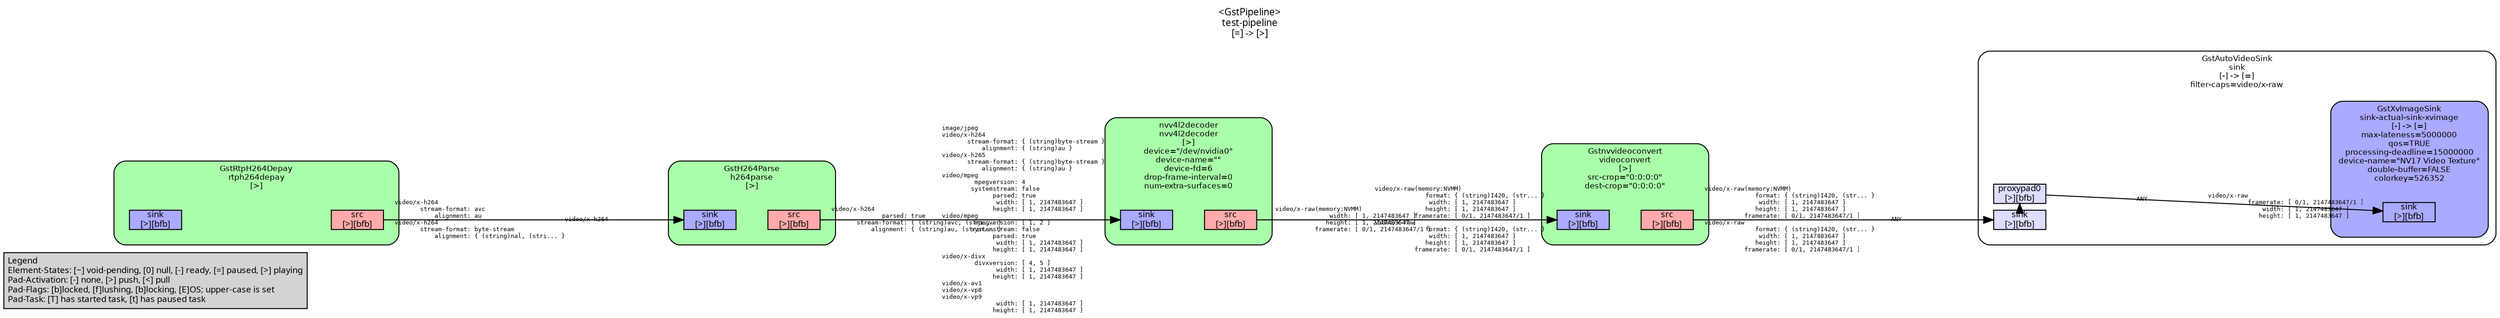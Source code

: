 digraph pipeline {
  rankdir=LR;
  fontname="sans";
  fontsize="10";
  labelloc=t;
  nodesep=.1;
  ranksep=.2;
  label="<GstPipeline>\ntest-pipeline\n[=] -> [>]";
  node [style="filled,rounded", shape=box, fontsize="9", fontname="sans", margin="0.0,0.0"];
  edge [labelfontsize="6", fontsize="9", fontname="monospace"];
  
  legend [
    pos="0,0!",
    margin="0.05,0.05",
    style="filled",
    label="Legend\lElement-States: [~] void-pending, [0] null, [-] ready, [=] paused, [>] playing\lPad-Activation: [-] none, [>] push, [<] pull\lPad-Flags: [b]locked, [f]lushing, [b]locking, [E]OS; upper-case is set\lPad-Task: [T] has started task, [t] has paused task\l",
  ];
  subgraph cluster_sink_0x5f8570efe570 {
    fontname="Bitstream Vera Sans";
    fontsize="8";
    style="filled,rounded";
    color=black;
    label="GstAutoVideoSink\nsink\n[-] -> [=]\nfilter-caps=video/x-raw";
    subgraph cluster_sink_0x5f8570efe570_sink {
      label="";
      style="invis";
      _proxypad0_0x5f8570eff560 [color=black, fillcolor="#ddddff", label="proxypad0\n[>][bfb]", height="0.2", style="filled,solid"];
    sink_0x5f8570efe570_sink_0x5f8570eff120 -> _proxypad0_0x5f8570eff560 [style=dashed, minlen=0]
      sink_0x5f8570efe570_sink_0x5f8570eff120 [color=black, fillcolor="#ddddff", label="sink\n[>][bfb]", height="0.2", style="filled,solid"];
    }

    fillcolor="#ffffff";
    subgraph cluster_sink_actual_sink_xvimage_0x5f8570f0e6b0 {
      fontname="Bitstream Vera Sans";
      fontsize="8";
      style="filled,rounded";
      color=black;
      label="GstXvImageSink\nsink-actual-sink-xvimage\n[-] -> [=]\nmax-lateness=5000000\nqos=TRUE\nprocessing-deadline=15000000\ndevice-name=\"NV17 Video Texture\"\ndouble-buffer=FALSE\ncolorkey=526352";
      subgraph cluster_sink_actual_sink_xvimage_0x5f8570f0e6b0_sink {
        label="";
        style="invis";
        sink_actual_sink_xvimage_0x5f8570f0e6b0_sink_0x5f8570f0eb50 [color=black, fillcolor="#aaaaff", label="sink\n[>][bfb]", height="0.2", style="filled,solid"];
      }

      fillcolor="#aaaaff";
    }

    _proxypad0_0x5f8570eff560 -> sink_actual_sink_xvimage_0x5f8570f0e6b0_sink_0x5f8570f0eb50 [labeldistance="10", labelangle="0", label="                                                  ", taillabel="ANY", headlabel="video/x-raw\l           framerate: [ 0/1, 2147483647/1 ]\l               width: [ 1, 2147483647 ]\l              height: [ 1, 2147483647 ]\l"]
  }

  subgraph cluster_videoconvert_0x5f8570efbd90 {
    fontname="Bitstream Vera Sans";
    fontsize="8";
    style="filled,rounded";
    color=black;
    label="Gstnvvideoconvert\nvideoconvert\n[>]\nsrc-crop=\"0:0:0:0\"\ndest-crop=\"0:0:0:0\"";
    subgraph cluster_videoconvert_0x5f8570efbd90_sink {
      label="";
      style="invis";
      videoconvert_0x5f8570efbd90_sink_0x5f8570efc2d0 [color=black, fillcolor="#aaaaff", label="sink\n[>][bfb]", height="0.2", style="filled,solid"];
    }

    subgraph cluster_videoconvert_0x5f8570efbd90_src {
      label="";
      style="invis";
      videoconvert_0x5f8570efbd90_src_0x5f8570efc5e0 [color=black, fillcolor="#ffaaaa", label="src\n[>][bfb]", height="0.2", style="filled,solid"];
    }

    videoconvert_0x5f8570efbd90_sink_0x5f8570efc2d0 -> videoconvert_0x5f8570efbd90_src_0x5f8570efc5e0 [style="invis"];
    fillcolor="#aaffaa";
  }

  videoconvert_0x5f8570efbd90_src_0x5f8570efc5e0 -> sink_0x5f8570efe570_sink_0x5f8570eff120 [labeldistance="10", labelangle="0", label="                                                  ", taillabel="video/x-raw(memory:NVMM)\l              format: { (string)I420, (str... }\l               width: [ 1, 2147483647 ]\l              height: [ 1, 2147483647 ]\l           framerate: [ 0/1, 2147483647/1 ]\lvideo/x-raw\l              format: { (string)I420, (str... }\l               width: [ 1, 2147483647 ]\l              height: [ 1, 2147483647 ]\l           framerate: [ 0/1, 2147483647/1 ]\l", headlabel="ANY"]
  subgraph cluster_nvv4l2decoder_0x5f8570ef1480 {
    fontname="Bitstream Vera Sans";
    fontsize="8";
    style="filled,rounded";
    color=black;
    label="nvv4l2decoder\nnvv4l2decoder\n[>]\ndevice=\"/dev/nvidia0\"\ndevice-name=\"\"\ndevice-fd=6\ndrop-frame-interval=0\nnum-extra-surfaces=0";
    subgraph cluster_nvv4l2decoder_0x5f8570ef1480_sink {
      label="";
      style="invis";
      nvv4l2decoder_0x5f8570ef1480_sink_0x5f8570ef1860 [color=black, fillcolor="#aaaaff", label="sink\n[>][bfb]", height="0.2", style="filled,solid"];
    }

    subgraph cluster_nvv4l2decoder_0x5f8570ef1480_src {
      label="";
      style="invis";
      nvv4l2decoder_0x5f8570ef1480_src_0x5f8570ef1b70 [color=black, fillcolor="#ffaaaa", label="src\n[>][bfb]", height="0.2", style="filled,solid"];
    }

    nvv4l2decoder_0x5f8570ef1480_sink_0x5f8570ef1860 -> nvv4l2decoder_0x5f8570ef1480_src_0x5f8570ef1b70 [style="invis"];
    fillcolor="#aaffaa";
  }

  nvv4l2decoder_0x5f8570ef1480_src_0x5f8570ef1b70 -> videoconvert_0x5f8570efbd90_sink_0x5f8570efc2d0 [labeldistance="10", labelangle="0", label="                                                  ", taillabel="video/x-raw(memory:NVMM)\l               width: [ 1, 2147483647 ]\l              height: [ 1, 2147483647 ]\l           framerate: [ 0/1, 2147483647/1 ]\l", headlabel="video/x-raw(memory:NVMM)\l              format: { (string)I420, (str... }\l               width: [ 1, 2147483647 ]\l              height: [ 1, 2147483647 ]\l           framerate: [ 0/1, 2147483647/1 ]\lvideo/x-raw\l              format: { (string)I420, (str... }\l               width: [ 1, 2147483647 ]\l              height: [ 1, 2147483647 ]\l           framerate: [ 0/1, 2147483647/1 ]\l"]
  subgraph cluster_h264parse_0x5f8570e19950 {
    fontname="Bitstream Vera Sans";
    fontsize="8";
    style="filled,rounded";
    color=black;
    label="GstH264Parse\nh264parse\n[>]";
    subgraph cluster_h264parse_0x5f8570e19950_sink {
      label="";
      style="invis";
      h264parse_0x5f8570e19950_sink_0x5f8570e1a7f0 [color=black, fillcolor="#aaaaff", label="sink\n[>][bfb]", height="0.2", style="filled,solid"];
    }

    subgraph cluster_h264parse_0x5f8570e19950_src {
      label="";
      style="invis";
      h264parse_0x5f8570e19950_src_0x5f8570e1ab20 [color=black, fillcolor="#ffaaaa", label="src\n[>][bfb]", height="0.2", style="filled,solid"];
    }

    h264parse_0x5f8570e19950_sink_0x5f8570e1a7f0 -> h264parse_0x5f8570e19950_src_0x5f8570e1ab20 [style="invis"];
    fillcolor="#aaffaa";
  }

  h264parse_0x5f8570e19950_src_0x5f8570e1ab20 -> nvv4l2decoder_0x5f8570ef1480_sink_0x5f8570ef1860 [labeldistance="10", labelangle="0", label="                                                  ", taillabel="video/x-h264\l              parsed: true\l       stream-format: { (string)avc, (stri... }\l           alignment: { (string)au, (strin... }\l", headlabel="image/jpeg\lvideo/x-h264\l       stream-format: { (string)byte-stream }\l           alignment: { (string)au }\lvideo/x-h265\l       stream-format: { (string)byte-stream }\l           alignment: { (string)au }\lvideo/mpeg\l         mpegversion: 4\l        systemstream: false\l              parsed: true\l               width: [ 1, 2147483647 ]\l              height: [ 1, 2147483647 ]\lvideo/mpeg\l         mpegversion: [ 1, 2 ]\l        systemstream: false\l              parsed: true\l               width: [ 1, 2147483647 ]\l              height: [ 1, 2147483647 ]\lvideo/x-divx\l         divxversion: [ 4, 5 ]\l               width: [ 1, 2147483647 ]\l              height: [ 1, 2147483647 ]\lvideo/x-av1\lvideo/x-vp8\lvideo/x-vp9\l               width: [ 1, 2147483647 ]\l              height: [ 1, 2147483647 ]\l"]
  subgraph cluster_rtph264depay_0x5f8570e13880 {
    fontname="Bitstream Vera Sans";
    fontsize="8";
    style="filled,rounded";
    color=black;
    label="GstRtpH264Depay\nrtph264depay\n[>]";
    subgraph cluster_rtph264depay_0x5f8570e13880_sink {
      label="";
      style="invis";
      rtph264depay_0x5f8570e13880_sink_0x5f8570e13be0 [color=black, fillcolor="#aaaaff", label="sink\n[>][bfb]", height="0.2", style="filled,solid"];
    }

    subgraph cluster_rtph264depay_0x5f8570e13880_src {
      label="";
      style="invis";
      rtph264depay_0x5f8570e13880_src_0x5f8570e13ef0 [color=black, fillcolor="#ffaaaa", label="src\n[>][bfb]", height="0.2", style="filled,solid"];
    }

    rtph264depay_0x5f8570e13880_sink_0x5f8570e13be0 -> rtph264depay_0x5f8570e13880_src_0x5f8570e13ef0 [style="invis"];
    fillcolor="#aaffaa";
  }

  rtph264depay_0x5f8570e13880_src_0x5f8570e13ef0 -> h264parse_0x5f8570e19950_sink_0x5f8570e1a7f0 [labeldistance="10", labelangle="0", label="                                                  ", taillabel="video/x-h264\l       stream-format: avc\l           alignment: au\lvideo/x-h264\l       stream-format: byte-stream\l           alignment: { (string)nal, (stri... }\l", headlabel="video/x-h264\l"]
  subgraph cluster_source_0x5f8570e03130 {
    fontname="Bitstream Vera Sans";
    fontsize="8";
    style="filled,rounded";
    color=black;
    label="GstRTSPSrc\nsource\n[>]\nlocation=\"rtsp://admin:LHLQLW@192.168.2.18:554/Streaming/Channels/101\"\nprotocols=tcp\nlatency=300\nproxy-id=NULL\nproxy-pw=NULL";
    fillcolor="#ffffff";
  }

}
